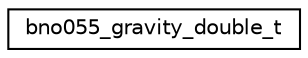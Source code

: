 digraph "Graphical Class Hierarchy"
{
  edge [fontname="Helvetica",fontsize="10",labelfontname="Helvetica",labelfontsize="10"];
  node [fontname="Helvetica",fontsize="10",shape=record];
  rankdir="LR";
  Node1 [label="bno055_gravity_double_t",height=0.2,width=0.4,color="black", fillcolor="white", style="filled",URL="$structbno055__gravity__double__t.html",tooltip="struct for Gravity-output data of precision double "];
}
